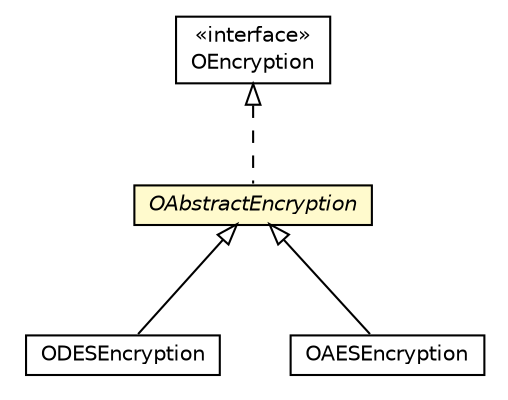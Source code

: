 #!/usr/local/bin/dot
#
# Class diagram 
# Generated by UMLGraph version R5_6-24-gf6e263 (http://www.umlgraph.org/)
#

digraph G {
	edge [fontname="Helvetica",fontsize=10,labelfontname="Helvetica",labelfontsize=10];
	node [fontname="Helvetica",fontsize=10,shape=plaintext];
	nodesep=0.25;
	ranksep=0.5;
	// com.orientechnologies.orient.core.encryption.impl.ODESEncryption
	c1192306 [label=<<table title="com.orientechnologies.orient.core.encryption.impl.ODESEncryption" border="0" cellborder="1" cellspacing="0" cellpadding="2" port="p" href="./ODESEncryption.html">
		<tr><td><table border="0" cellspacing="0" cellpadding="1">
<tr><td align="center" balign="center"> ODESEncryption </td></tr>
		</table></td></tr>
		</table>>, URL="./ODESEncryption.html", fontname="Helvetica", fontcolor="black", fontsize=10.0];
	// com.orientechnologies.orient.core.encryption.impl.OAESEncryption
	c1192309 [label=<<table title="com.orientechnologies.orient.core.encryption.impl.OAESEncryption" border="0" cellborder="1" cellspacing="0" cellpadding="2" port="p" href="./OAESEncryption.html">
		<tr><td><table border="0" cellspacing="0" cellpadding="1">
<tr><td align="center" balign="center"> OAESEncryption </td></tr>
		</table></td></tr>
		</table>>, URL="./OAESEncryption.html", fontname="Helvetica", fontcolor="black", fontsize=10.0];
	// com.orientechnologies.orient.core.encryption.impl.OAbstractEncryption
	c1192310 [label=<<table title="com.orientechnologies.orient.core.encryption.impl.OAbstractEncryption" border="0" cellborder="1" cellspacing="0" cellpadding="2" port="p" bgcolor="lemonChiffon" href="./OAbstractEncryption.html">
		<tr><td><table border="0" cellspacing="0" cellpadding="1">
<tr><td align="center" balign="center"><font face="Helvetica-Oblique"> OAbstractEncryption </font></td></tr>
		</table></td></tr>
		</table>>, URL="./OAbstractEncryption.html", fontname="Helvetica", fontcolor="black", fontsize=10.0];
	// com.orientechnologies.orient.core.encryption.OEncryption
	c1192311 [label=<<table title="com.orientechnologies.orient.core.encryption.OEncryption" border="0" cellborder="1" cellspacing="0" cellpadding="2" port="p" href="../OEncryption.html">
		<tr><td><table border="0" cellspacing="0" cellpadding="1">
<tr><td align="center" balign="center"> &#171;interface&#187; </td></tr>
<tr><td align="center" balign="center"> OEncryption </td></tr>
		</table></td></tr>
		</table>>, URL="../OEncryption.html", fontname="Helvetica", fontcolor="black", fontsize=10.0];
	//com.orientechnologies.orient.core.encryption.impl.ODESEncryption extends com.orientechnologies.orient.core.encryption.impl.OAbstractEncryption
	c1192310:p -> c1192306:p [dir=back,arrowtail=empty];
	//com.orientechnologies.orient.core.encryption.impl.OAESEncryption extends com.orientechnologies.orient.core.encryption.impl.OAbstractEncryption
	c1192310:p -> c1192309:p [dir=back,arrowtail=empty];
	//com.orientechnologies.orient.core.encryption.impl.OAbstractEncryption implements com.orientechnologies.orient.core.encryption.OEncryption
	c1192311:p -> c1192310:p [dir=back,arrowtail=empty,style=dashed];
}

